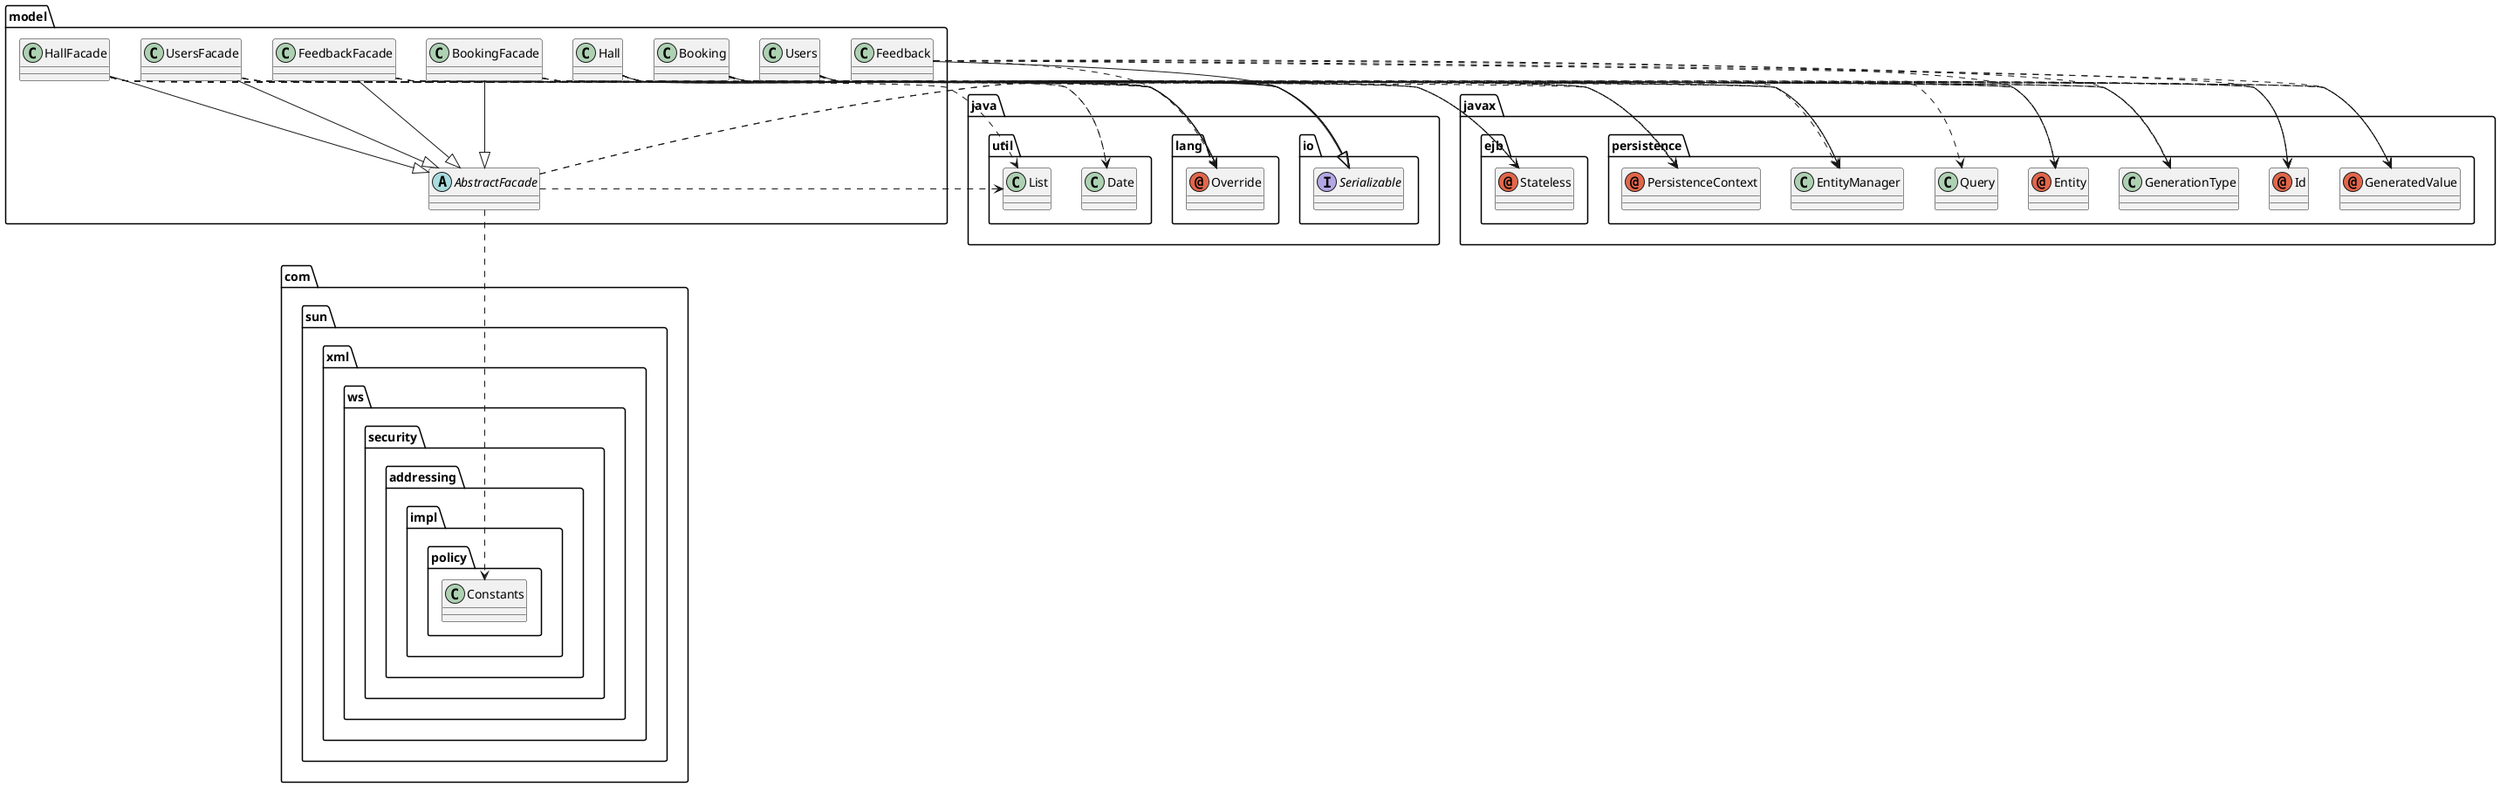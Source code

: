 @startuml
abstract class model.AbstractFacade
annotation java.lang.Override
annotation javax.ejb.Stateless
annotation javax.persistence.Entity
annotation javax.persistence.GeneratedValue
annotation javax.persistence.Id
annotation javax.persistence.PersistenceContext
class com.sun.xml.ws.security.addressing.impl.policy.Constants
class java.util.Date
class java.util.List
class javax.persistence.EntityManager
class javax.persistence.GenerationType
class javax.persistence.Query
class model.Booking
class model.BookingFacade
class model.Feedback
class model.FeedbackFacade
class model.Hall
class model.HallFacade
class model.Users
class model.UsersFacade
interface java.io.Serializable
model.AbstractFacade ..> com.sun.xml.ws.security.addressing.impl.policy.Constants
model.AbstractFacade ..> java.util.List
model.AbstractFacade ..> javax.persistence.EntityManager
model.AbstractFacade ..> javax.persistence.Query
model.Booking ..> java.lang.Override
model.Booking ..> javax.persistence.Entity
model.Booking ..> javax.persistence.GeneratedValue
model.Booking ..> javax.persistence.Id
model.Booking ..> java.util.Date
model.Booking ..> javax.persistence.GenerationType
model.Booking --|> java.io.Serializable
model.BookingFacade --|> model.AbstractFacade
model.BookingFacade ..> java.lang.Override
model.BookingFacade ..> javax.ejb.Stateless
model.BookingFacade ..> javax.persistence.PersistenceContext
model.BookingFacade ..> javax.persistence.EntityManager
model.Feedback ..> java.lang.Override
model.Feedback ..> javax.persistence.Entity
model.Feedback ..> javax.persistence.GeneratedValue
model.Feedback ..> javax.persistence.Id
model.Feedback ..> javax.persistence.GenerationType
model.Feedback --|> java.io.Serializable
model.FeedbackFacade --|> model.AbstractFacade
model.FeedbackFacade ..> java.lang.Override
model.FeedbackFacade ..> javax.ejb.Stateless
model.FeedbackFacade ..> javax.persistence.PersistenceContext
model.FeedbackFacade ..> javax.persistence.EntityManager
model.Hall ..> java.lang.Override
model.Hall ..> javax.persistence.Entity
model.Hall ..> javax.persistence.GeneratedValue
model.Hall ..> javax.persistence.Id
model.Hall ..> java.util.Date
model.Hall ..> javax.persistence.GenerationType
model.Hall --|> java.io.Serializable
model.HallFacade --|> model.AbstractFacade
model.HallFacade ..> java.lang.Override
model.HallFacade ..> javax.ejb.Stateless
model.HallFacade ..> javax.persistence.PersistenceContext
model.HallFacade ..> java.util.List
model.HallFacade ..> javax.persistence.EntityManager
model.Users ..> java.lang.Override
model.Users ..> javax.persistence.Entity
model.Users ..> javax.persistence.GeneratedValue
model.Users ..> javax.persistence.Id
model.Users ..> javax.persistence.GenerationType
model.Users --|> java.io.Serializable
model.UsersFacade --|> model.AbstractFacade
model.UsersFacade ..> java.lang.Override
model.UsersFacade ..> javax.ejb.Stateless
model.UsersFacade ..> javax.persistence.PersistenceContext
model.UsersFacade ..> javax.persistence.EntityManager
@enduml